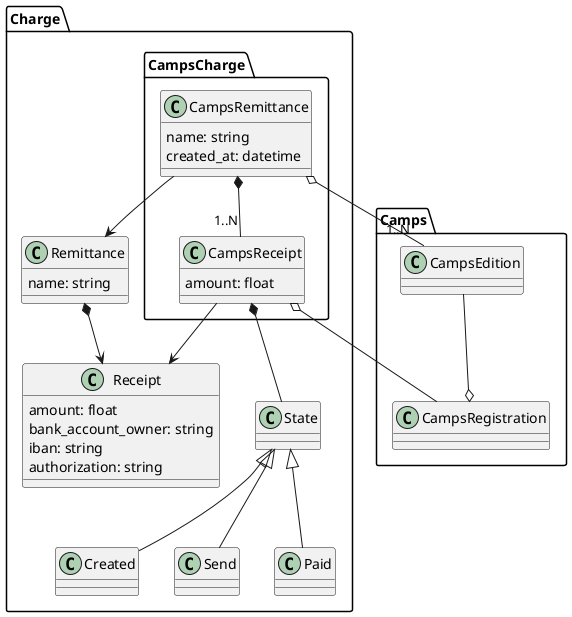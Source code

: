 @startuml
package Charge{
    package CampsCharge{
        class CampsRemittance{
            name: string
            created_at: datetime
        }
        class CampsReceipt {
            amount: float
        }
    }

    class State
    class Created
    class Send
    class Paid
    State <|-- Created
    State <|-- Send
    State <|-- Paid

    class Remittance {
        name: string
    }
    class Receipt {
        amount: float
        bank_account_owner: string
        iban: string
        authorization: string
    }

    Remittance *--> Receipt

    CampsReceipt --> Receipt
    CampsRemittance --> Remittance

    CampsReceipt *-- State
    CampsRemittance *-- "1..N" CampsReceipt
}

package Camps{
    class CampsEdition
    class CampsRegistration
}
CampsRemittance o-- "1..N" CampsEdition
CampsReceipt o-- CampsRegistration
CampsEdition --o CampsRegistration
@enduml

